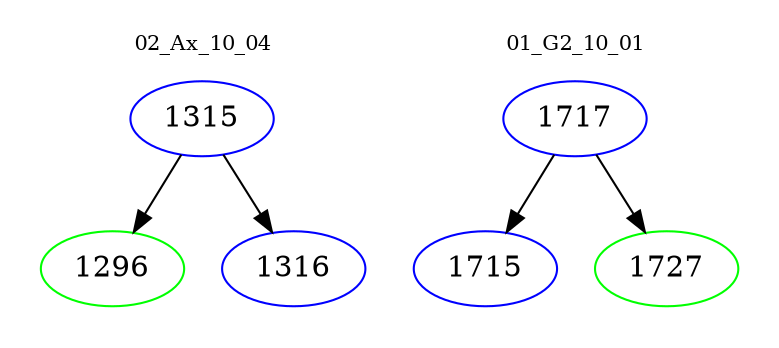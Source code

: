 digraph{
subgraph cluster_0 {
color = white
label = "02_Ax_10_04";
fontsize=10;
T0_1315 [label="1315", color="blue"]
T0_1315 -> T0_1296 [color="black"]
T0_1296 [label="1296", color="green"]
T0_1315 -> T0_1316 [color="black"]
T0_1316 [label="1316", color="blue"]
}
subgraph cluster_1 {
color = white
label = "01_G2_10_01";
fontsize=10;
T1_1717 [label="1717", color="blue"]
T1_1717 -> T1_1715 [color="black"]
T1_1715 [label="1715", color="blue"]
T1_1717 -> T1_1727 [color="black"]
T1_1727 [label="1727", color="green"]
}
}
